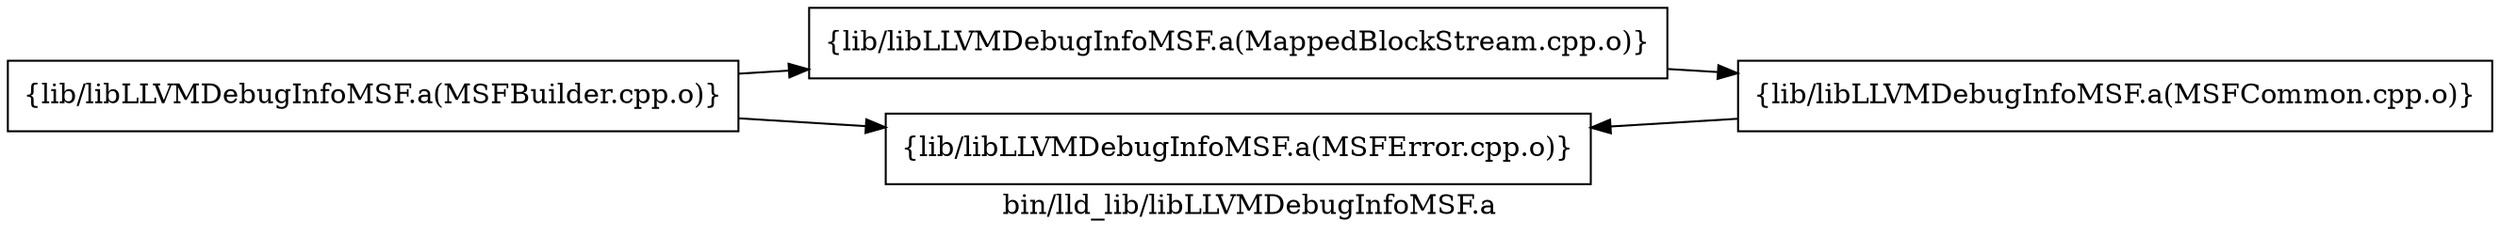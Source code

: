 digraph "bin/lld_lib/libLLVMDebugInfoMSF.a" {
	label="bin/lld_lib/libLLVMDebugInfoMSF.a";
	rankdir=LR;
	{ rank=same; Node0x55fd7b7ff6a8;  }
	{ rank=same; Node0x55fd7b7feed8; Node0x55fd7b7f8a38;  }

	Node0x55fd7b7ff6a8 [shape=record,shape=box,group=0,label="{lib/libLLVMDebugInfoMSF.a(MSFBuilder.cpp.o)}"];
	Node0x55fd7b7ff6a8 -> Node0x55fd7b7feed8;
	Node0x55fd7b7ff6a8 -> Node0x55fd7b7f8a38;
	Node0x55fd7b7feed8 [shape=record,shape=box,group=0,label="{lib/libLLVMDebugInfoMSF.a(MappedBlockStream.cpp.o)}"];
	Node0x55fd7b7feed8 -> Node0x55fd7b7f8808;
	Node0x55fd7b7f8808 [shape=record,shape=box,group=0,label="{lib/libLLVMDebugInfoMSF.a(MSFCommon.cpp.o)}"];
	Node0x55fd7b7f8808 -> Node0x55fd7b7f8a38;
	Node0x55fd7b7f8a38 [shape=record,shape=box,group=0,label="{lib/libLLVMDebugInfoMSF.a(MSFError.cpp.o)}"];
}
